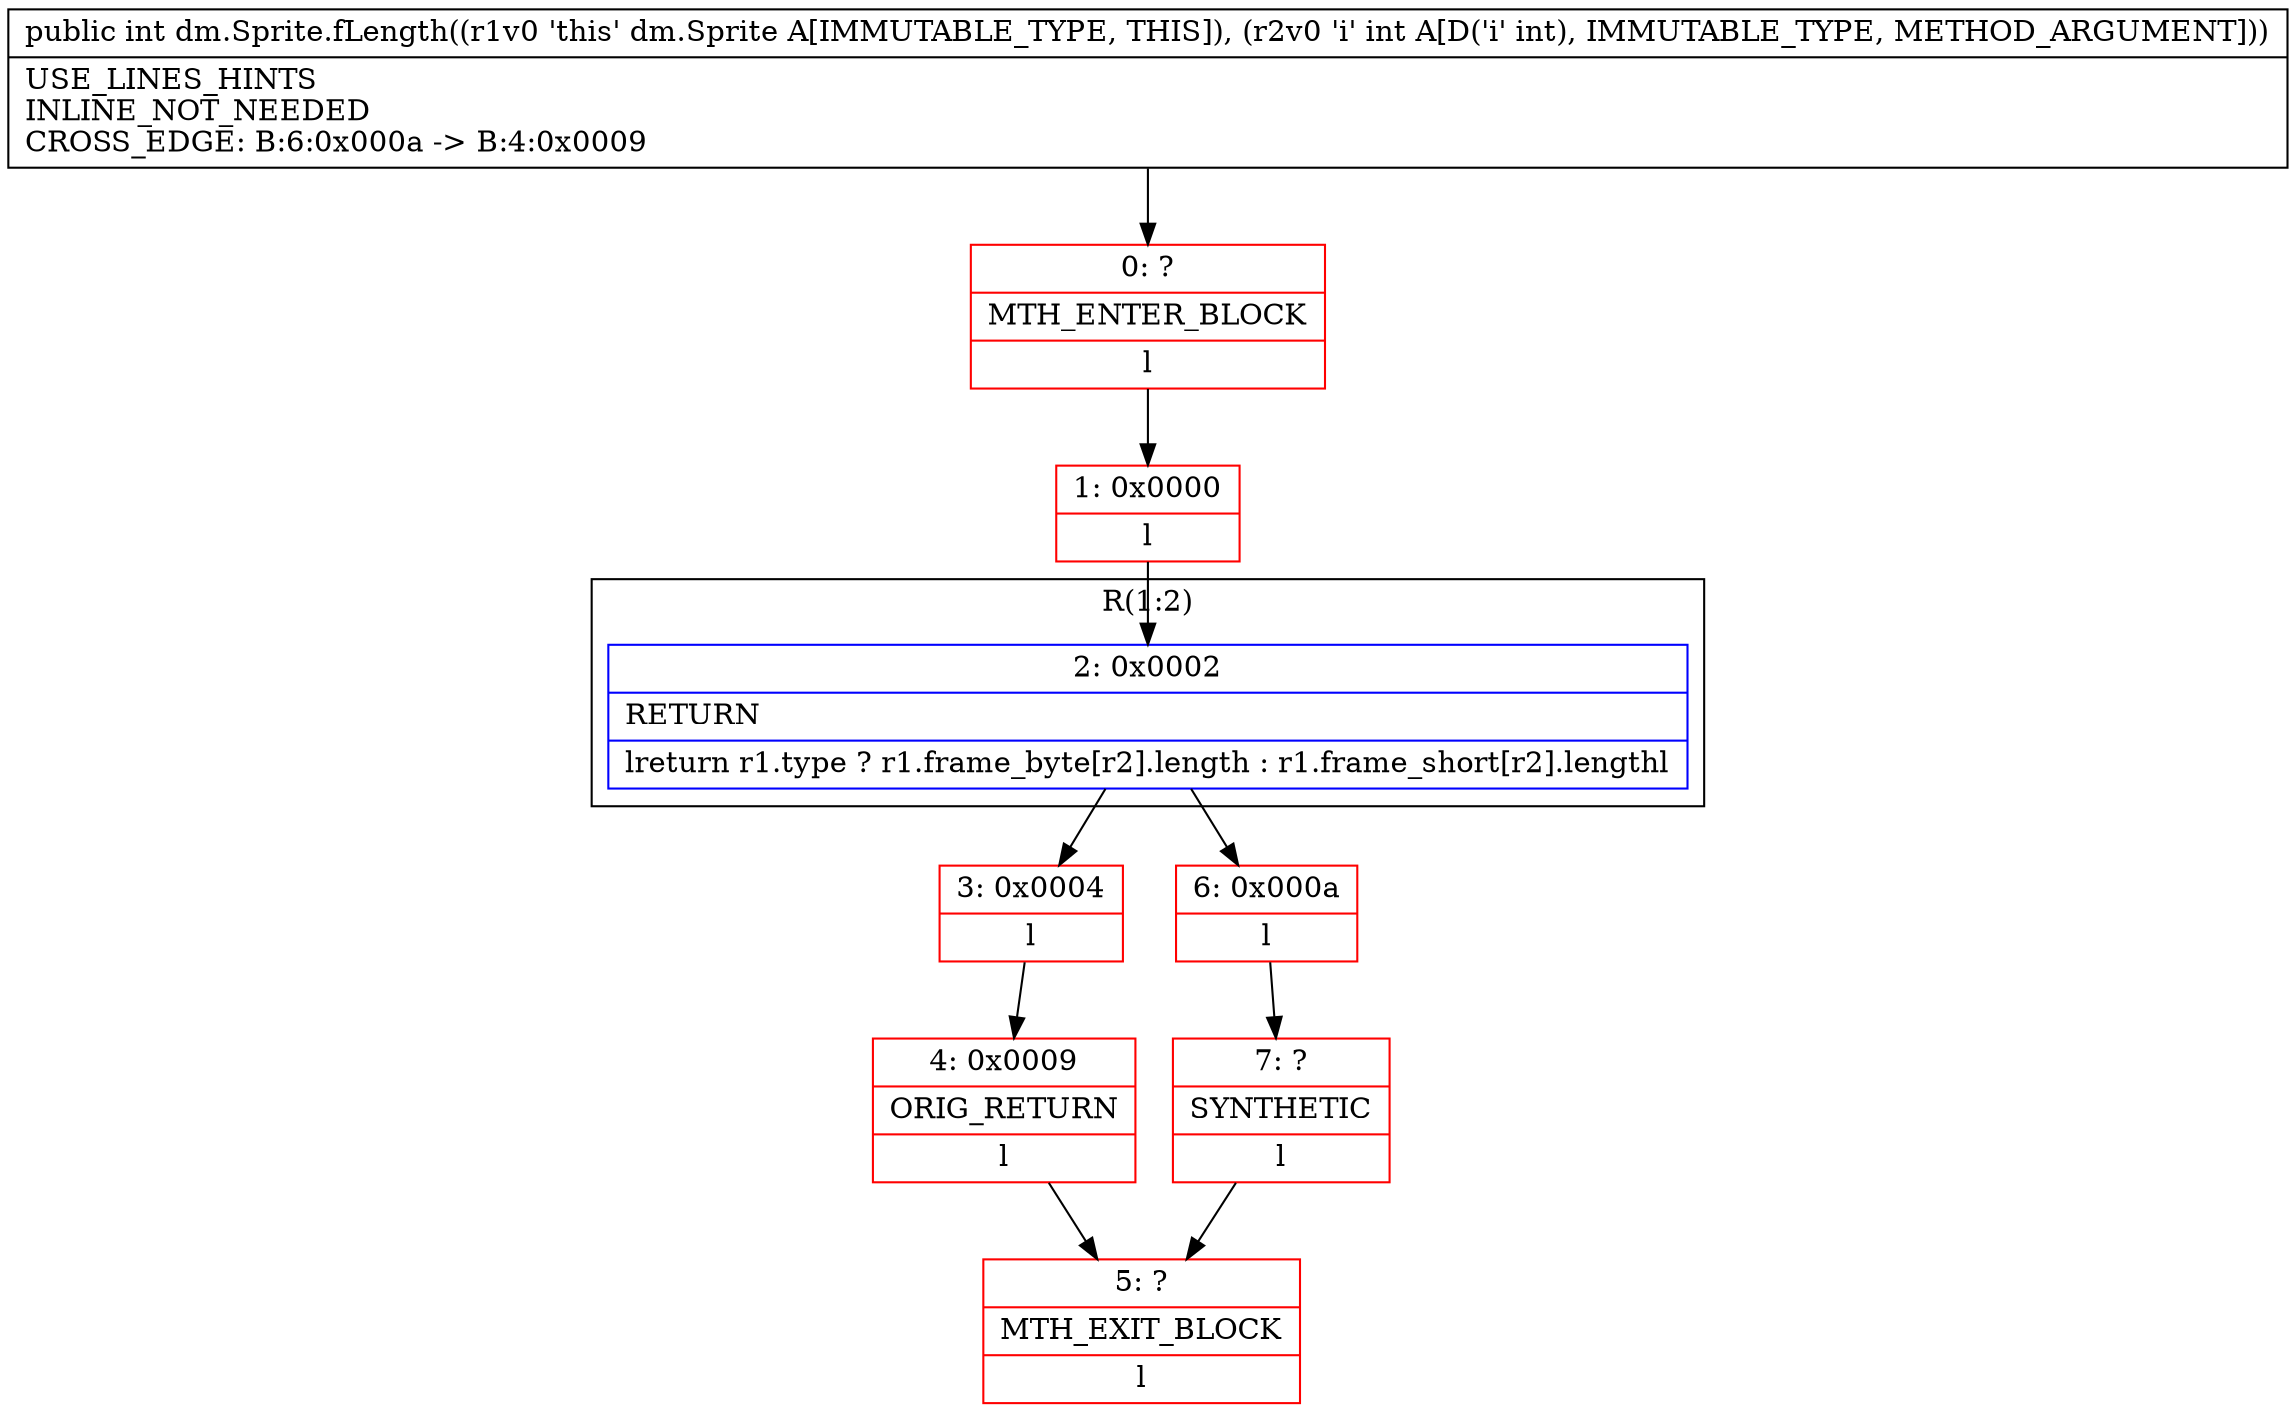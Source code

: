 digraph "CFG fordm.Sprite.fLength(I)I" {
subgraph cluster_Region_445325687 {
label = "R(1:2)";
node [shape=record,color=blue];
Node_2 [shape=record,label="{2\:\ 0x0002|RETURN\l|lreturn r1.type ? r1.frame_byte[r2].length : r1.frame_short[r2].lengthl}"];
}
Node_0 [shape=record,color=red,label="{0\:\ ?|MTH_ENTER_BLOCK\l|l}"];
Node_1 [shape=record,color=red,label="{1\:\ 0x0000|l}"];
Node_3 [shape=record,color=red,label="{3\:\ 0x0004|l}"];
Node_4 [shape=record,color=red,label="{4\:\ 0x0009|ORIG_RETURN\l|l}"];
Node_5 [shape=record,color=red,label="{5\:\ ?|MTH_EXIT_BLOCK\l|l}"];
Node_6 [shape=record,color=red,label="{6\:\ 0x000a|l}"];
Node_7 [shape=record,color=red,label="{7\:\ ?|SYNTHETIC\l|l}"];
MethodNode[shape=record,label="{public int dm.Sprite.fLength((r1v0 'this' dm.Sprite A[IMMUTABLE_TYPE, THIS]), (r2v0 'i' int A[D('i' int), IMMUTABLE_TYPE, METHOD_ARGUMENT]))  | USE_LINES_HINTS\lINLINE_NOT_NEEDED\lCROSS_EDGE: B:6:0x000a \-\> B:4:0x0009\l}"];
MethodNode -> Node_0;
Node_2 -> Node_3;
Node_2 -> Node_6;
Node_0 -> Node_1;
Node_1 -> Node_2;
Node_3 -> Node_4;
Node_4 -> Node_5;
Node_6 -> Node_7;
Node_7 -> Node_5;
}

